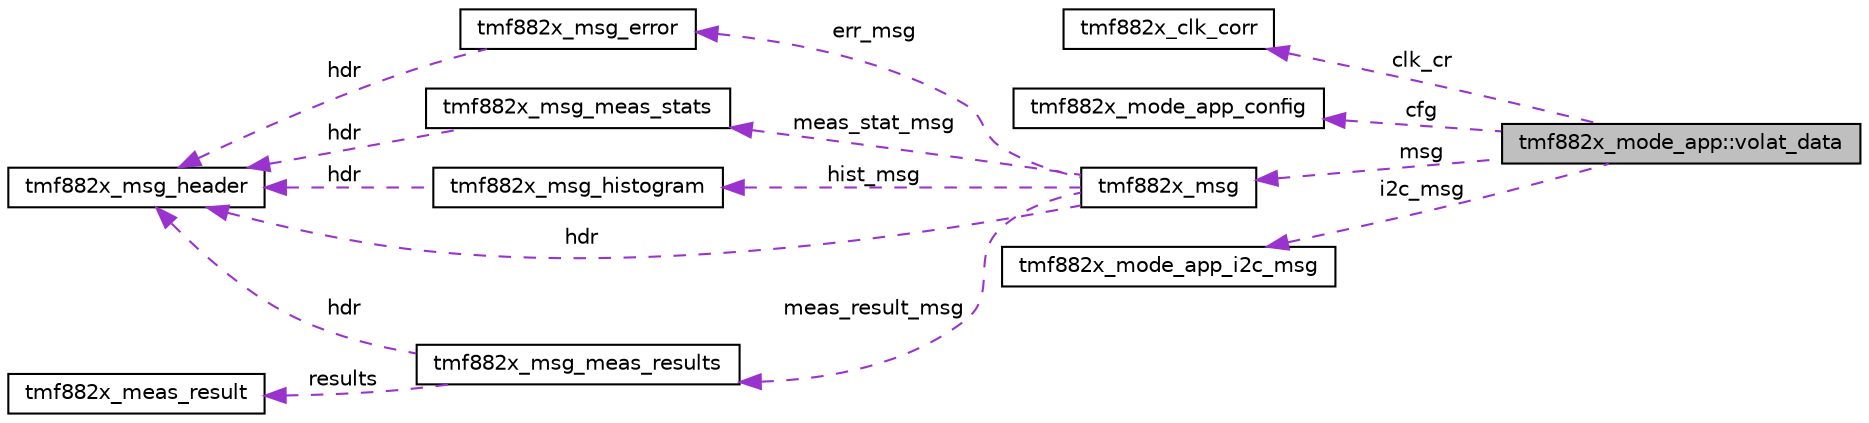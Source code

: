 digraph "tmf882x_mode_app::volat_data"
{
 // LATEX_PDF_SIZE
  edge [fontname="Helvetica",fontsize="10",labelfontname="Helvetica",labelfontsize="10"];
  node [fontname="Helvetica",fontsize="10",shape=record];
  rankdir="LR";
  Node1 [label="tmf882x_mode_app::volat_data",height=0.2,width=0.4,color="black", fillcolor="grey75", style="filled", fontcolor="black",tooltip=" "];
  Node2 -> Node1 [dir="back",color="darkorchid3",fontsize="10",style="dashed",label=" clk_cr" ,fontname="Helvetica"];
  Node2 [label="tmf882x_clk_corr",height=0.2,width=0.4,color="black", fillcolor="white", style="filled",URL="$structtmf882x__clk__corr.html",tooltip="This is the Context structure for the clock correction machine."];
  Node3 -> Node1 [dir="back",color="darkorchid3",fontsize="10",style="dashed",label=" cfg" ,fontname="Helvetica"];
  Node3 [label="tmf882x_mode_app_config",height=0.2,width=0.4,color="black", fillcolor="white", style="filled",URL="$structtmf882x__mode__app__config.html",tooltip="This is the Application mode config structure that holds all configuration parameters for the applica..."];
  Node4 -> Node1 [dir="back",color="darkorchid3",fontsize="10",style="dashed",label=" msg" ,fontname="Helvetica"];
  Node4 [label="tmf882x_msg",height=0.2,width=0.4,color="black", fillcolor="white", style="filled",URL="$structtmf882x__msg.html",tooltip="TMF882X message type."];
  Node5 -> Node4 [dir="back",color="darkorchid3",fontsize="10",style="dashed",label=" hist_msg" ,fontname="Helvetica"];
  Node5 [label="tmf882x_msg_histogram",height=0.2,width=0.4,color="black", fillcolor="white", style="filled",URL="$structtmf882x__msg__histogram.html",tooltip="TMF882X histogram message type."];
  Node6 -> Node5 [dir="back",color="darkorchid3",fontsize="10",style="dashed",label=" hdr" ,fontname="Helvetica"];
  Node6 [label="tmf882x_msg_header",height=0.2,width=0.4,color="black", fillcolor="white", style="filled",URL="$structtmf882x__msg__header.html",tooltip="TMF882X message header type."];
  Node7 -> Node4 [dir="back",color="darkorchid3",fontsize="10",style="dashed",label=" meas_result_msg" ,fontname="Helvetica"];
  Node7 [label="tmf882x_msg_meas_results",height=0.2,width=0.4,color="black", fillcolor="white", style="filled",URL="$structtmf882x__msg__meas__results.html",tooltip="TMF882X measure results message type."];
  Node8 -> Node7 [dir="back",color="darkorchid3",fontsize="10",style="dashed",label=" results" ,fontname="Helvetica"];
  Node8 [label="tmf882x_meas_result",height=0.2,width=0.4,color="black", fillcolor="white", style="filled",URL="$structtmf882x__meas__result.html",tooltip="TMF882X measure result This represents an individual target measurement result."];
  Node6 -> Node7 [dir="back",color="darkorchid3",fontsize="10",style="dashed",label=" hdr" ,fontname="Helvetica"];
  Node6 -> Node4 [dir="back",color="darkorchid3",fontsize="10",style="dashed",label=" hdr" ,fontname="Helvetica"];
  Node9 -> Node4 [dir="back",color="darkorchid3",fontsize="10",style="dashed",label=" err_msg" ,fontname="Helvetica"];
  Node9 [label="tmf882x_msg_error",height=0.2,width=0.4,color="black", fillcolor="white", style="filled",URL="$structtmf882x__msg__error.html",tooltip="TMF882X error message type."];
  Node6 -> Node9 [dir="back",color="darkorchid3",fontsize="10",style="dashed",label=" hdr" ,fontname="Helvetica"];
  Node10 -> Node4 [dir="back",color="darkorchid3",fontsize="10",style="dashed",label=" meas_stat_msg" ,fontname="Helvetica"];
  Node10 [label="tmf882x_msg_meas_stats",height=0.2,width=0.4,color="black", fillcolor="white", style="filled",URL="$structtmf882x__msg__meas__stats.html",tooltip="TMF882X measure statistics message type."];
  Node6 -> Node10 [dir="back",color="darkorchid3",fontsize="10",style="dashed",label=" hdr" ,fontname="Helvetica"];
  Node11 -> Node1 [dir="back",color="darkorchid3",fontsize="10",style="dashed",label=" i2c_msg" ,fontname="Helvetica"];
  Node11 [label="tmf882x_mode_app_i2c_msg",height=0.2,width=0.4,color="black", fillcolor="white", style="filled",URL="$structtmf882x__mode__app__i2c__msg.html",tooltip="App mode i2c message."];
}
